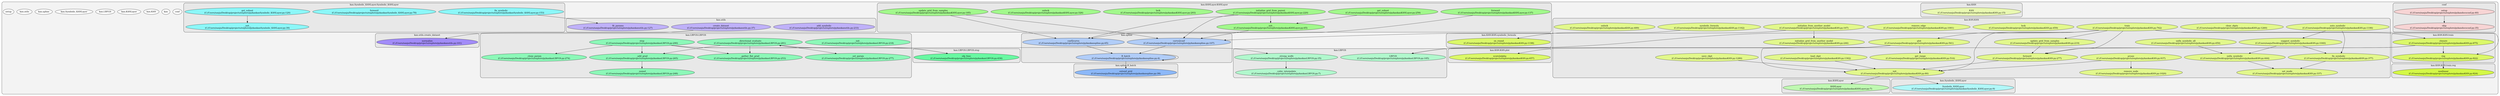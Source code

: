 digraph G {
    graph [rankdir=TB, clusterrank="local"];
    subgraph cluster_G {

        graph [style="filled,rounded", fillcolor="#80808018", label=""];
        conf [label="conf", style="filled", fillcolor="#ffffffb2", fontcolor="#000000", group="0"];
        kan [label="kan", style="filled", fillcolor="#ffffffb2", fontcolor="#000000", group="1"];
        kan__KAN [label="kan.KAN", style="filled", fillcolor="#ffffffb2", fontcolor="#000000", group="2"];
        kan__KANLayer [label="kan.KANLayer", style="filled", fillcolor="#ffffffb2", fontcolor="#000000", group="3"];
        kan__LBFGS [label="kan.LBFGS", style="filled", fillcolor="#ffffffb2", fontcolor="#000000", group="4"];
        kan__Symbolic_KANLayer [label="kan.Symbolic_KANLayer", style="filled", fillcolor="#ffffffb2", fontcolor="#000000", group="5"];
        kan__spline [label="kan.spline", style="filled", fillcolor="#ffffffb2", fontcolor="#000000", group="6"];
        kan__utils [label="kan.utils", style="filled", fillcolor="#ffffffb2", fontcolor="#000000", group="7"];
        setup [label="setup", style="filled", fillcolor="#ffffffb2", fontcolor="#000000", group="8"];
        subgraph cluster_conf {

            graph [style="filled,rounded", fillcolor="#80808018", label="conf"];
            conf__setup [label="setup\n(C:/Users/sanju/Desktop/projects/explore/pykan\docs\conf.py:40)", style="filled", fillcolor="#feccccb2", fontcolor="#000000", group="0"];
            conf__skip [label="skip\n(C:/Users/sanju/Desktop/projects/explore/pykan\docs\conf.py:35)", style="filled", fillcolor="#feccccb2", fontcolor="#000000", group="0"];
        }
        subgraph cluster_kan__KAN {

            graph [style="filled,rounded", fillcolor="#80808018", label="kan.KAN"];
            kan__KAN__KAN [label="KAN\n(C:/Users/sanju/Desktop/projects/explore/pykan\kan\KAN.py:15)", style="filled", fillcolor="#eaff99b2", fontcolor="#000000", group="2"];
        }
        subgraph cluster_kan__KAN__KAN {

            graph [style="filled,rounded", fillcolor="#80808018", label="kan.KAN.KAN"];
            kan__KAN__KAN____init__ [label="__init__\n(C:/Users/sanju/Desktop/projects/explore/pykan\kan\KAN.py:80)", style="filled", fillcolor="#e0ff65b2", fontcolor="#000000", group="2"];
            kan__KAN__KAN__auto_symbolic [label="auto_symbolic\n(C:/Users/sanju/Desktop/projects/explore/pykan\kan\KAN.py:1106)", style="filled", fillcolor="#e0ff65b2", fontcolor="#000000", group="2"];
            kan__KAN__KAN__clear_ckpts [label="clear_ckpts\n(C:/Users/sanju/Desktop/projects/explore/pykan\kan\KAN.py:1260)", style="filled", fillcolor="#e0ff65b2", fontcolor="#000000", group="2"];
            kan__KAN__KAN__fix_symbolic [label="fix_symbolic\n(C:/Users/sanju/Desktop/projects/explore/pykan\kan\KAN.py:377)", style="filled", fillcolor="#e0ff65b2", fontcolor="#000000", group="2"];
            kan__KAN__KAN__forward [label="forward\n(C:/Users/sanju/Desktop/projects/explore/pykan\kan\KAN.py:277)", style="filled", fillcolor="#e0ff65b2", fontcolor="#000000", group="2"];
            kan__KAN__KAN__get_range [label="get_range\n(C:/Users/sanju/Desktop/projects/explore/pykan\kan\KAN.py:516)", style="filled", fillcolor="#e0ff65b2", fontcolor="#000000", group="2"];
            kan__KAN__KAN__initialize_from_another_model [label="initialize_from_another_model\n(C:/Users/sanju/Desktop/projects/explore/pykan\kan\KAN.py:167)", style="filled", fillcolor="#e0ff65b2", fontcolor="#000000", group="2"];
            kan__KAN__KAN__initialize_grid_from_another_model [label="initialize_grid_from_another_model\n(C:/Users/sanju/Desktop/projects/explore/pykan\kan\KAN.py:246)", style="filled", fillcolor="#e0ff65b2", fontcolor="#000000", group="2"];
            kan__KAN__KAN__load_ckpt [label="load_ckpt\n(C:/Users/sanju/Desktop/projects/explore/pykan\kan\KAN.py:1302)", style="filled", fillcolor="#e0ff65b2", fontcolor="#000000", group="2"];
            kan__KAN__KAN__lock [label="lock\n(C:/Users/sanju/Desktop/projects/explore/pykan\kan\KAN.py:459)", style="filled", fillcolor="#e0ff65b2", fontcolor="#000000", group="2"];
            kan__KAN__KAN__plot [label="plot\n(C:/Users/sanju/Desktop/projects/explore/pykan\kan\KAN.py:561)", style="filled", fillcolor="#e0ff65b2", fontcolor="#000000", group="2"];
            kan__KAN__KAN__prune [label="prune\n(C:/Users/sanju/Desktop/projects/explore/pykan\kan\KAN.py:937)", style="filled", fillcolor="#e0ff65b2", fontcolor="#000000", group="2"];
            kan__KAN__KAN__remove_edge [label="remove_edge\n(C:/Users/sanju/Desktop/projects/explore/pykan\kan\KAN.py:1001)", style="filled", fillcolor="#e0ff65b2", fontcolor="#000000", group="2"];
            kan__KAN__KAN__remove_nodeX [label="remove_node\n(C:/Users/sanju/Desktop/projects/explore/pykan\kan\KAN.py:1020)", style="filled", fillcolor="#e0ff65b2", fontcolor="#000000", group="2"];
            kan__KAN__KAN__save_ckpt [label="save_ckpt\n(C:/Users/sanju/Desktop/projects/explore/pykan\kan\KAN.py:1280)", style="filled", fillcolor="#e0ff65b2", fontcolor="#000000", group="2"];
            kan__KAN__KAN__set_mode [label="set_mode\n(C:/Users/sanju/Desktop/projects/explore/pykan\kan\KAN.py:337)", style="filled", fillcolor="#e0ff65b2", fontcolor="#000000", group="2"];
            kan__KAN__KAN__suggest_symbolic [label="suggest_symbolic\n(C:/Users/sanju/Desktop/projects/explore/pykan\kan\KAN.py:1040)", style="filled", fillcolor="#e0ff65b2", fontcolor="#000000", group="2"];
            kan__KAN__KAN__symbolic_formula [label="symbolic_formula\n(C:/Users/sanju/Desktop/projects/explore/pykan\kan\KAN.py:1162)", style="filled", fillcolor="#e0ff65b2", fontcolor="#000000", group="2"];
            kan__KAN__KAN__train [label="train\n(C:/Users/sanju/Desktop/projects/explore/pykan\kan\KAN.py:762)", style="filled", fillcolor="#e0ff65b2", fontcolor="#000000", group="2"];
            kan__KAN__KAN__unfix_symbolic [label="unfix_symbolic\n(C:/Users/sanju/Desktop/projects/explore/pykan\kan\KAN.py:444)", style="filled", fillcolor="#e0ff65b2", fontcolor="#000000", group="2"];
            kan__KAN__KAN__unfix_symbolic_all [label="unfix_symbolic_all\n(C:/Users/sanju/Desktop/projects/explore/pykan\kan\KAN.py:450)", style="filled", fillcolor="#e0ff65b2", fontcolor="#000000", group="2"];
            kan__KAN__KAN__unlock [label="unlock\n(C:/Users/sanju/Desktop/projects/explore/pykan\kan\KAN.py:489)", style="filled", fillcolor="#e0ff65b2", fontcolor="#000000", group="2"];
            kan__KAN__KAN__update_grid_from_samples [label="update_grid_from_samples\n(C:/Users/sanju/Desktop/projects/explore/pykan\kan\KAN.py:219)", style="filled", fillcolor="#e0ff65b2", fontcolor="#000000", group="2"];
        }
        subgraph cluster_kan__KAN__KAN__plot {

            graph [style="filled,rounded", fillcolor="#80808018", label="kan.KAN.KAN.plot"];
            kan__KAN__KAN__plot__score2alpha [label="score2alpha\n(C:/Users/sanju/Desktop/projects/explore/pykan\kan\KAN.py:657)", style="filled", fillcolor="#d6ff32b2", fontcolor="#000000", group="2"];
        }
        subgraph cluster_kan__KAN__KAN__symbolic_formula {

            graph [style="filled,rounded", fillcolor="#80808018", label="kan.KAN.KAN.symbolic_formula"];
            kan__KAN__KAN__symbolic_formula__ex_round [label="ex_round\n(C:/Users/sanju/Desktop/projects/explore/pykan\kan\KAN.py:1198)", style="filled", fillcolor="#d6ff32b2", fontcolor="#000000", group="2"];
        }
        subgraph cluster_kan__KAN__KAN__train {

            graph [style="filled,rounded", fillcolor="#80808018", label="kan.KAN.KAN.train"];
            kan__KAN__KAN__train__closure [label="closure\n(C:/Users/sanju/Desktop/projects/explore/pykan\kan\KAN.py:875)", style="filled", fillcolor="#d6ff32b2", fontcolor="#000000", group="2"];
            kan__KAN__KAN__train__reg [label="reg\n(C:/Users/sanju/Desktop/projects/explore/pykan\kan\KAN.py:822)", style="filled", fillcolor="#d6ff32b2", fontcolor="#000000", group="2"];
        }
        subgraph cluster_kan__KAN__KAN__train__reg {

            graph [style="filled,rounded", fillcolor="#80808018", label="kan.KAN.KAN.train.reg"];
            kan__KAN__KAN__train__reg__nonlinear [label="nonlinear\n(C:/Users/sanju/Desktop/projects/explore/pykan\kan\KAN.py:824)", style="filled", fillcolor="#cbff00b2", fontcolor="#000000", group="2"];
        }
        subgraph cluster_kan__KANLayer {

            graph [style="filled,rounded", fillcolor="#80808018", label="kan.KANLayer"];
            kan__KANLayer__KANLayer [label="KANLayer\n(C:/Users/sanju/Desktop/projects/explore/pykan\kan\KANLayer.py:7)", style="filled", fillcolor="#adff99b2", fontcolor="#000000", group="3"];
        }
        subgraph cluster_kan__KANLayer__KANLayer {

            graph [style="filled,rounded", fillcolor="#80808018", label="kan.KANLayer.KANLayer"];
            kan__KANLayer__KANLayer____init__ [label="__init__\n(C:/Users/sanju/Desktop/projects/explore/pykan\kan\KANLayer.py:65)", style="filled", fillcolor="#84ff65b2", fontcolor="#000000", group="3"];
            kan__KANLayer__KANLayer__forward [label="forward\n(C:/Users/sanju/Desktop/projects/explore/pykan\kan\KANLayer.py:137)", style="filled", fillcolor="#84ff65b2", fontcolor="#000000", group="3"];
            kan__KANLayer__KANLayer__get_subset [label="get_subset\n(C:/Users/sanju/Desktop/projects/explore/pykan\kan\KANLayer.py:259)", style="filled", fillcolor="#84ff65b2", fontcolor="#000000", group="3"];
            kan__KANLayer__KANLayer__initialize_grid_from_parent [label="initialize_grid_from_parent\n(C:/Users/sanju/Desktop/projects/explore/pykan\kan\KANLayer.py:220)", style="filled", fillcolor="#84ff65b2", fontcolor="#000000", group="3"];
            kan__KANLayer__KANLayer__lock [label="lock\n(C:/Users/sanju/Desktop/projects/explore/pykan\kan\KANLayer.py:293)", style="filled", fillcolor="#84ff65b2", fontcolor="#000000", group="3"];
            kan__KANLayer__KANLayer__unlock [label="unlock\n(C:/Users/sanju/Desktop/projects/explore/pykan\kan\KANLayer.py:326)", style="filled", fillcolor="#84ff65b2", fontcolor="#000000", group="3"];
            kan__KANLayer__KANLayer__update_grid_from_samples [label="update_grid_from_samples\n(C:/Users/sanju/Desktop/projects/explore/pykan\kan\KANLayer.py:185)", style="filled", fillcolor="#84ff65b2", fontcolor="#000000", group="3"];
        }
        subgraph cluster_kan__LBFGS {

            graph [style="filled,rounded", fillcolor="#80808018", label="kan.LBFGS"];
            kan__LBFGS__LBFGS [label="LBFGS\n(C:/Users/sanju/Desktop/projects/explore/pykan\kan\LBFGS.py:185)", style="filled", fillcolor="#99ffc1b2", fontcolor="#000000", group="4"];
            kan__LBFGS___cubic_interpolate [label="_cubic_interpolate\n(C:/Users/sanju/Desktop/projects/explore/pykan\kan\LBFGS.py:7)", style="filled", fillcolor="#99ffc1b2", fontcolor="#000000", group="4"];
            kan__LBFGS___strong_wolfe [label="_strong_wolfe\n(C:/Users/sanju/Desktop/projects/explore/pykan\kan\LBFGS.py:35)", style="filled", fillcolor="#99ffc1b2", fontcolor="#000000", group="4"];
        }
        subgraph cluster_kan__LBFGS__LBFGS {

            graph [style="filled,rounded", fillcolor="#80808018", label="kan.LBFGS.LBFGS"];
            kan__LBFGS__LBFGS____init__ [label="__init__\n(C:/Users/sanju/Desktop/projects/explore/pykan\kan\LBFGS.py:218)", style="filled", fillcolor="#65ffa3b2", fontcolor="#000000", group="4"];
            kan__LBFGS__LBFGS___add_grad [label="_add_grad\n(C:/Users/sanju/Desktop/projects/explore/pykan\kan\LBFGS.py:265)", style="filled", fillcolor="#65ffa3b2", fontcolor="#000000", group="4"];
            kan__LBFGS__LBFGS___clone_param [label="_clone_param\n(C:/Users/sanju/Desktop/projects/explore/pykan\kan\LBFGS.py:274)", style="filled", fillcolor="#65ffa3b2", fontcolor="#000000", group="4"];
            kan__LBFGS__LBFGS___directional_evaluate [label="_directional_evaluate\n(C:/Users/sanju/Desktop/projects/explore/pykan\kan\LBFGS.py:281)", style="filled", fillcolor="#65ffa3b2", fontcolor="#000000", group="4"];
            kan__LBFGS__LBFGS___gather_flat_grad [label="_gather_flat_grad\n(C:/Users/sanju/Desktop/projects/explore/pykan\kan\LBFGS.py:253)", style="filled", fillcolor="#65ffa3b2", fontcolor="#000000", group="4"];
            kan__LBFGS__LBFGS___numel [label="_numel\n(C:/Users/sanju/Desktop/projects/explore/pykan\kan\LBFGS.py:248)", style="filled", fillcolor="#65ffa3b2", fontcolor="#000000", group="4"];
            kan__LBFGS__LBFGS___set_param [label="_set_param\n(C:/Users/sanju/Desktop/projects/explore/pykan\kan\LBFGS.py:277)", style="filled", fillcolor="#65ffa3b2", fontcolor="#000000", group="4"];
            kan__LBFGS__LBFGS__step [label="step\n(C:/Users/sanju/Desktop/projects/explore/pykan\kan\LBFGS.py:290)", style="filled", fillcolor="#65ffa3b2", fontcolor="#000000", group="4"];
        }
        subgraph cluster_kan__LBFGS__LBFGS__step {

            graph [style="filled,rounded", fillcolor="#80808018", label="kan.LBFGS.LBFGS.step"];
            kan__LBFGS__LBFGS__step__obj_func [label="obj_func\n(C:/Users/sanju/Desktop/projects/explore/pykan\kan\LBFGS.py:430)", style="filled", fillcolor="#32ff84b2", fontcolor="#000000", group="4"];
        }
        subgraph cluster_kan__Symbolic_KANLayer {

            graph [style="filled,rounded", fillcolor="#80808018", label="kan.Symbolic_KANLayer"];
            kan__Symbolic_KANLayer__Symbolic_KANLayer [label="Symbolic_KANLayer\n(C:/Users/sanju/Desktop/projects/explore/pykan\kan\Symbolic_KANLayer.py:9)", style="filled", fillcolor="#99feffb2", fontcolor="#000000", group="5"];
        }
        subgraph cluster_kan__Symbolic_KANLayer__Symbolic_KANLayer {

            graph [style="filled,rounded", fillcolor="#80808018", label="kan.Symbolic_KANLayer.Symbolic_KANLayer"];
            kan__Symbolic_KANLayer__Symbolic_KANLayer____init__ [label="__init__\n(C:/Users/sanju/Desktop/projects/explore/pykan\kan\Symbolic_KANLayer.py:39)", style="filled", fillcolor="#65feffb2", fontcolor="#000000", group="5"];
            kan__Symbolic_KANLayer__Symbolic_KANLayer__fix_symbolic [label="fix_symbolic\n(C:/Users/sanju/Desktop/projects/explore/pykan\kan\Symbolic_KANLayer.py:153)", style="filled", fillcolor="#65feffb2", fontcolor="#000000", group="5"];
            kan__Symbolic_KANLayer__Symbolic_KANLayer__forward [label="forward\n(C:/Users/sanju/Desktop/projects/explore/pykan\kan\Symbolic_KANLayer.py:78)", style="filled", fillcolor="#65feffb2", fontcolor="#000000", group="5"];
            kan__Symbolic_KANLayer__Symbolic_KANLayer__get_subset [label="get_subset\n(C:/Users/sanju/Desktop/projects/explore/pykan\kan\Symbolic_KANLayer.py:120)", style="filled", fillcolor="#65feffb2", fontcolor="#000000", group="5"];
        }
        subgraph cluster_kan__spline {

            graph [style="filled,rounded", fillcolor="#80808018", label="kan.spline"];
            kan__spline__B_batch [label="B_batch\n(C:/Users/sanju/Desktop/projects/explore/pykan\kan\spline.py:4)", style="filled", fillcolor="#99c1ffb2", fontcolor="#000000", group="6"];
            kan__spline__coef2curve [label="coef2curve\n(C:/Users/sanju/Desktop/projects/explore/pykan\kan\spline.py:65)", style="filled", fillcolor="#99c1ffb2", fontcolor="#000000", group="6"];
            kan__spline__curve2coef [label="curve2coef\n(C:/Users/sanju/Desktop/projects/explore/pykan\kan\spline.py:107)", style="filled", fillcolor="#99c1ffb2", fontcolor="#000000", group="6"];
        }
        subgraph cluster_kan__spline__B_batch {

            graph [style="filled,rounded", fillcolor="#80808018", label="kan.spline.B_batch"];
            kan__spline__B_batch__extend_grid [label="extend_grid\n(C:/Users/sanju/Desktop/projects/explore/pykan\kan\spline.py:39)", style="filled", fillcolor="#65a3ffb2", fontcolor="#000000", group="6"];
        }
        subgraph cluster_kan__utils {

            graph [style="filled,rounded", fillcolor="#80808018", label="kan.utils"];
            kan__utils__add_symbolic [label="add_symbolic\n(C:/Users/sanju/Desktop/projects/explore/pykan\kan\utils.py:233)", style="filled", fillcolor="#ad99ffb2", fontcolor="#000000", group="7"];
            kan__utils__create_dataset [label="create_dataset\n(C:/Users/sanju/Desktop/projects/explore/pykan\kan\utils.py:37)", style="filled", fillcolor="#ad99ffb2", fontcolor="#000000", group="7"];
            kan__utils__fit_params [label="fit_params\n(C:/Users/sanju/Desktop/projects/explore/pykan\kan\utils.py:127)", style="filled", fillcolor="#ad99ffb2", fontcolor="#000000", group="7"];
        }
        subgraph cluster_kan__utils__create_dataset {

            graph [style="filled,rounded", fillcolor="#80808018", label="kan.utils.create_dataset"];
            kan__utils__create_dataset__normalize [label="normalize\n(C:/Users/sanju/Desktop/projects/explore/pykan\kan\utils.py:101)", style="filled", fillcolor="#8465ffb2", fontcolor="#000000", group="7"];
        }
    }
        conf__setup -> conf__skip [style="solid",  color="#000000"];
        kan__KAN__KAN____init__ -> kan__Symbolic_KANLayer__Symbolic_KANLayer [style="solid",  color="#000000"];
        kan__KAN__KAN____init__ -> kan__KANLayer__KANLayer [style="solid",  color="#000000"];
        kan__KAN__KAN__initialize_from_another_model -> kan__KAN__KAN__initialize_grid_from_another_model [style="solid",  color="#000000"];
        kan__KAN__KAN__initialize_from_another_model -> kan__spline__curve2coef [style="solid",  color="#000000"];
        kan__KAN__KAN__update_grid_from_samples -> kan__KAN__KAN__forward [style="solid",  color="#000000"];
        kan__KAN__KAN__forward -> kan__KAN__KAN____init__ [style="solid",  color="#000000"];
        kan__KAN__KAN__fix_symbolic -> kan__KAN__KAN__set_mode [style="solid",  color="#000000"];
        kan__KAN__KAN__unfix_symbolic -> kan__KAN__KAN__set_mode [style="solid",  color="#000000"];
        kan__KAN__KAN__unfix_symbolic_all -> kan__KAN__KAN__unfix_symbolic [style="solid",  color="#000000"];
        kan__KAN__KAN__plot -> kan__KAN__KAN__get_range [style="solid",  color="#000000"];
        kan__KAN__KAN__plot -> kan__KAN__KAN____init__ [style="solid",  color="#000000"];
        kan__KAN__KAN__plot -> kan__KAN__KAN__plot__score2alpha [style="solid",  color="#000000"];
        kan__KAN__KAN__train__reg -> kan__KAN__KAN__train__reg__nonlinear [style="solid",  color="#000000"];
        kan__KAN__KAN__train -> kan__KAN__KAN__plot [style="solid",  color="#000000"];
        kan__KAN__KAN__train -> kan__KAN__KAN__forward [style="solid",  color="#000000"];
        kan__KAN__KAN__train -> kan__KAN__KAN____init__ [style="solid",  color="#000000"];
        kan__KAN__KAN__train -> kan__KAN__KAN__train__reg [style="solid",  color="#000000"];
        kan__KAN__KAN__train -> kan__KAN__KAN__update_grid_from_samples [style="solid",  color="#000000"];
        kan__KAN__KAN__train -> kan__KAN__KAN__train__closure [style="solid",  color="#000000"];
        kan__KAN__KAN__train -> kan__LBFGS__LBFGS [style="solid",  color="#000000"];
        kan__KAN__KAN__train__closure -> kan__KAN__KAN__train__reg [style="solid",  color="#000000"];
        kan__KAN__KAN__train__closure -> kan__LBFGS__LBFGS [style="solid",  color="#000000"];
        kan__KAN__KAN__train__closure -> kan__KAN__KAN__forward [style="solid",  color="#000000"];
        kan__KAN__KAN__prune -> kan__KAN__KAN__remove_nodeX [style="solid",  color="#000000"];
        kan__KAN__KAN__prune -> kan__KAN__KAN____init__ [style="solid",  color="#000000"];
        kan__KAN__KAN__suggest_symbolic -> kan__KAN__KAN__fix_symbolic [style="solid",  color="#000000"];
        kan__KAN__KAN__suggest_symbolic -> kan__KAN__KAN__unfix_symbolic [style="solid",  color="#000000"];
        kan__KAN__KAN__auto_symbolic -> kan__KAN__KAN__suggest_symbolic [style="solid",  color="#000000"];
        kan__KAN__KAN__auto_symbolic -> kan__KAN__KAN__fix_symbolic [style="solid",  color="#000000"];
        kan__KAN__KAN__symbolic_formula -> kan__KAN__KAN__symbolic_formula__ex_round [style="solid",  color="#000000"];
        kan__KAN__KAN__save_ckpt -> kan__KAN__KAN____init__ [style="solid",  color="#000000"];
        kan__KAN__KAN__load_ckpt -> kan__KAN__KAN____init__ [style="solid",  color="#000000"];
        kan__KANLayer__KANLayer____init__ -> kan__spline__curve2coef [style="solid",  color="#000000"];
        kan__KANLayer__KANLayer__forward -> kan__spline__coef2curve [style="solid",  color="#000000"];
        kan__KANLayer__KANLayer__update_grid_from_samples -> kan__spline__curve2coef [style="solid",  color="#000000"];
        kan__KANLayer__KANLayer__update_grid_from_samples -> kan__spline__coef2curve [style="solid",  color="#000000"];
        kan__KANLayer__KANLayer__initialize_grid_from_parent -> kan__spline__curve2coef [style="solid",  color="#000000"];
        kan__KANLayer__KANLayer__initialize_grid_from_parent -> kan__spline__coef2curve [style="solid",  color="#000000"];
        kan__KANLayer__KANLayer__initialize_grid_from_parent -> kan__KANLayer__KANLayer____init__ [style="solid",  color="#000000"];
        kan__KANLayer__KANLayer__get_subset -> kan__KANLayer__KANLayer____init__ [style="solid",  color="#000000"];
        kan__LBFGS___strong_wolfe -> kan__LBFGS___cubic_interpolate [style="solid",  color="#000000"];
        kan__LBFGS__LBFGS___add_grad -> kan__LBFGS__LBFGS___numel [style="solid",  color="#000000"];
        kan__LBFGS__LBFGS___directional_evaluate -> kan__LBFGS__LBFGS___set_param [style="solid",  color="#000000"];
        kan__LBFGS__LBFGS___directional_evaluate -> kan__LBFGS__LBFGS___add_grad [style="solid",  color="#000000"];
        kan__LBFGS__LBFGS___directional_evaluate -> kan__LBFGS__LBFGS___gather_flat_grad [style="solid",  color="#000000"];
        kan__LBFGS__LBFGS__step -> kan__LBFGS__LBFGS___clone_param [style="solid",  color="#000000"];
        kan__LBFGS__LBFGS__step -> kan__LBFGS___strong_wolfe [style="solid",  color="#000000"];
        kan__LBFGS__LBFGS__step -> kan__LBFGS__LBFGS___gather_flat_grad [style="solid",  color="#000000"];
        kan__LBFGS__LBFGS__step -> kan__LBFGS__LBFGS__step__obj_func [style="solid",  color="#000000"];
        kan__LBFGS__LBFGS__step -> kan__LBFGS__LBFGS___add_grad [style="solid",  color="#000000"];
        kan__LBFGS__LBFGS__step__obj_func -> kan__LBFGS__LBFGS___directional_evaluate [style="solid",  color="#000000"];
        kan__spline__B_batch -> kan__spline__B_batch__extend_grid [style="solid",  color="#000000"];
        kan__spline__B_batch -> kan__spline__B_batch [style="solid",  color="#000000"];
        kan__spline__coef2curve -> kan__spline__B_batch [style="solid",  color="#000000"];
        kan__spline__curve2coef -> kan__spline__B_batch [style="solid",  color="#000000"];
        kan__Symbolic_KANLayer__Symbolic_KANLayer__get_subset -> kan__Symbolic_KANLayer__Symbolic_KANLayer____init__ [style="solid",  color="#000000"];
        kan__Symbolic_KANLayer__Symbolic_KANLayer__fix_symbolic -> kan__utils__fit_params [style="solid",  color="#000000"];
        kan__utils__create_dataset -> kan__utils__create_dataset__normalize [style="solid",  color="#000000"];
    }
